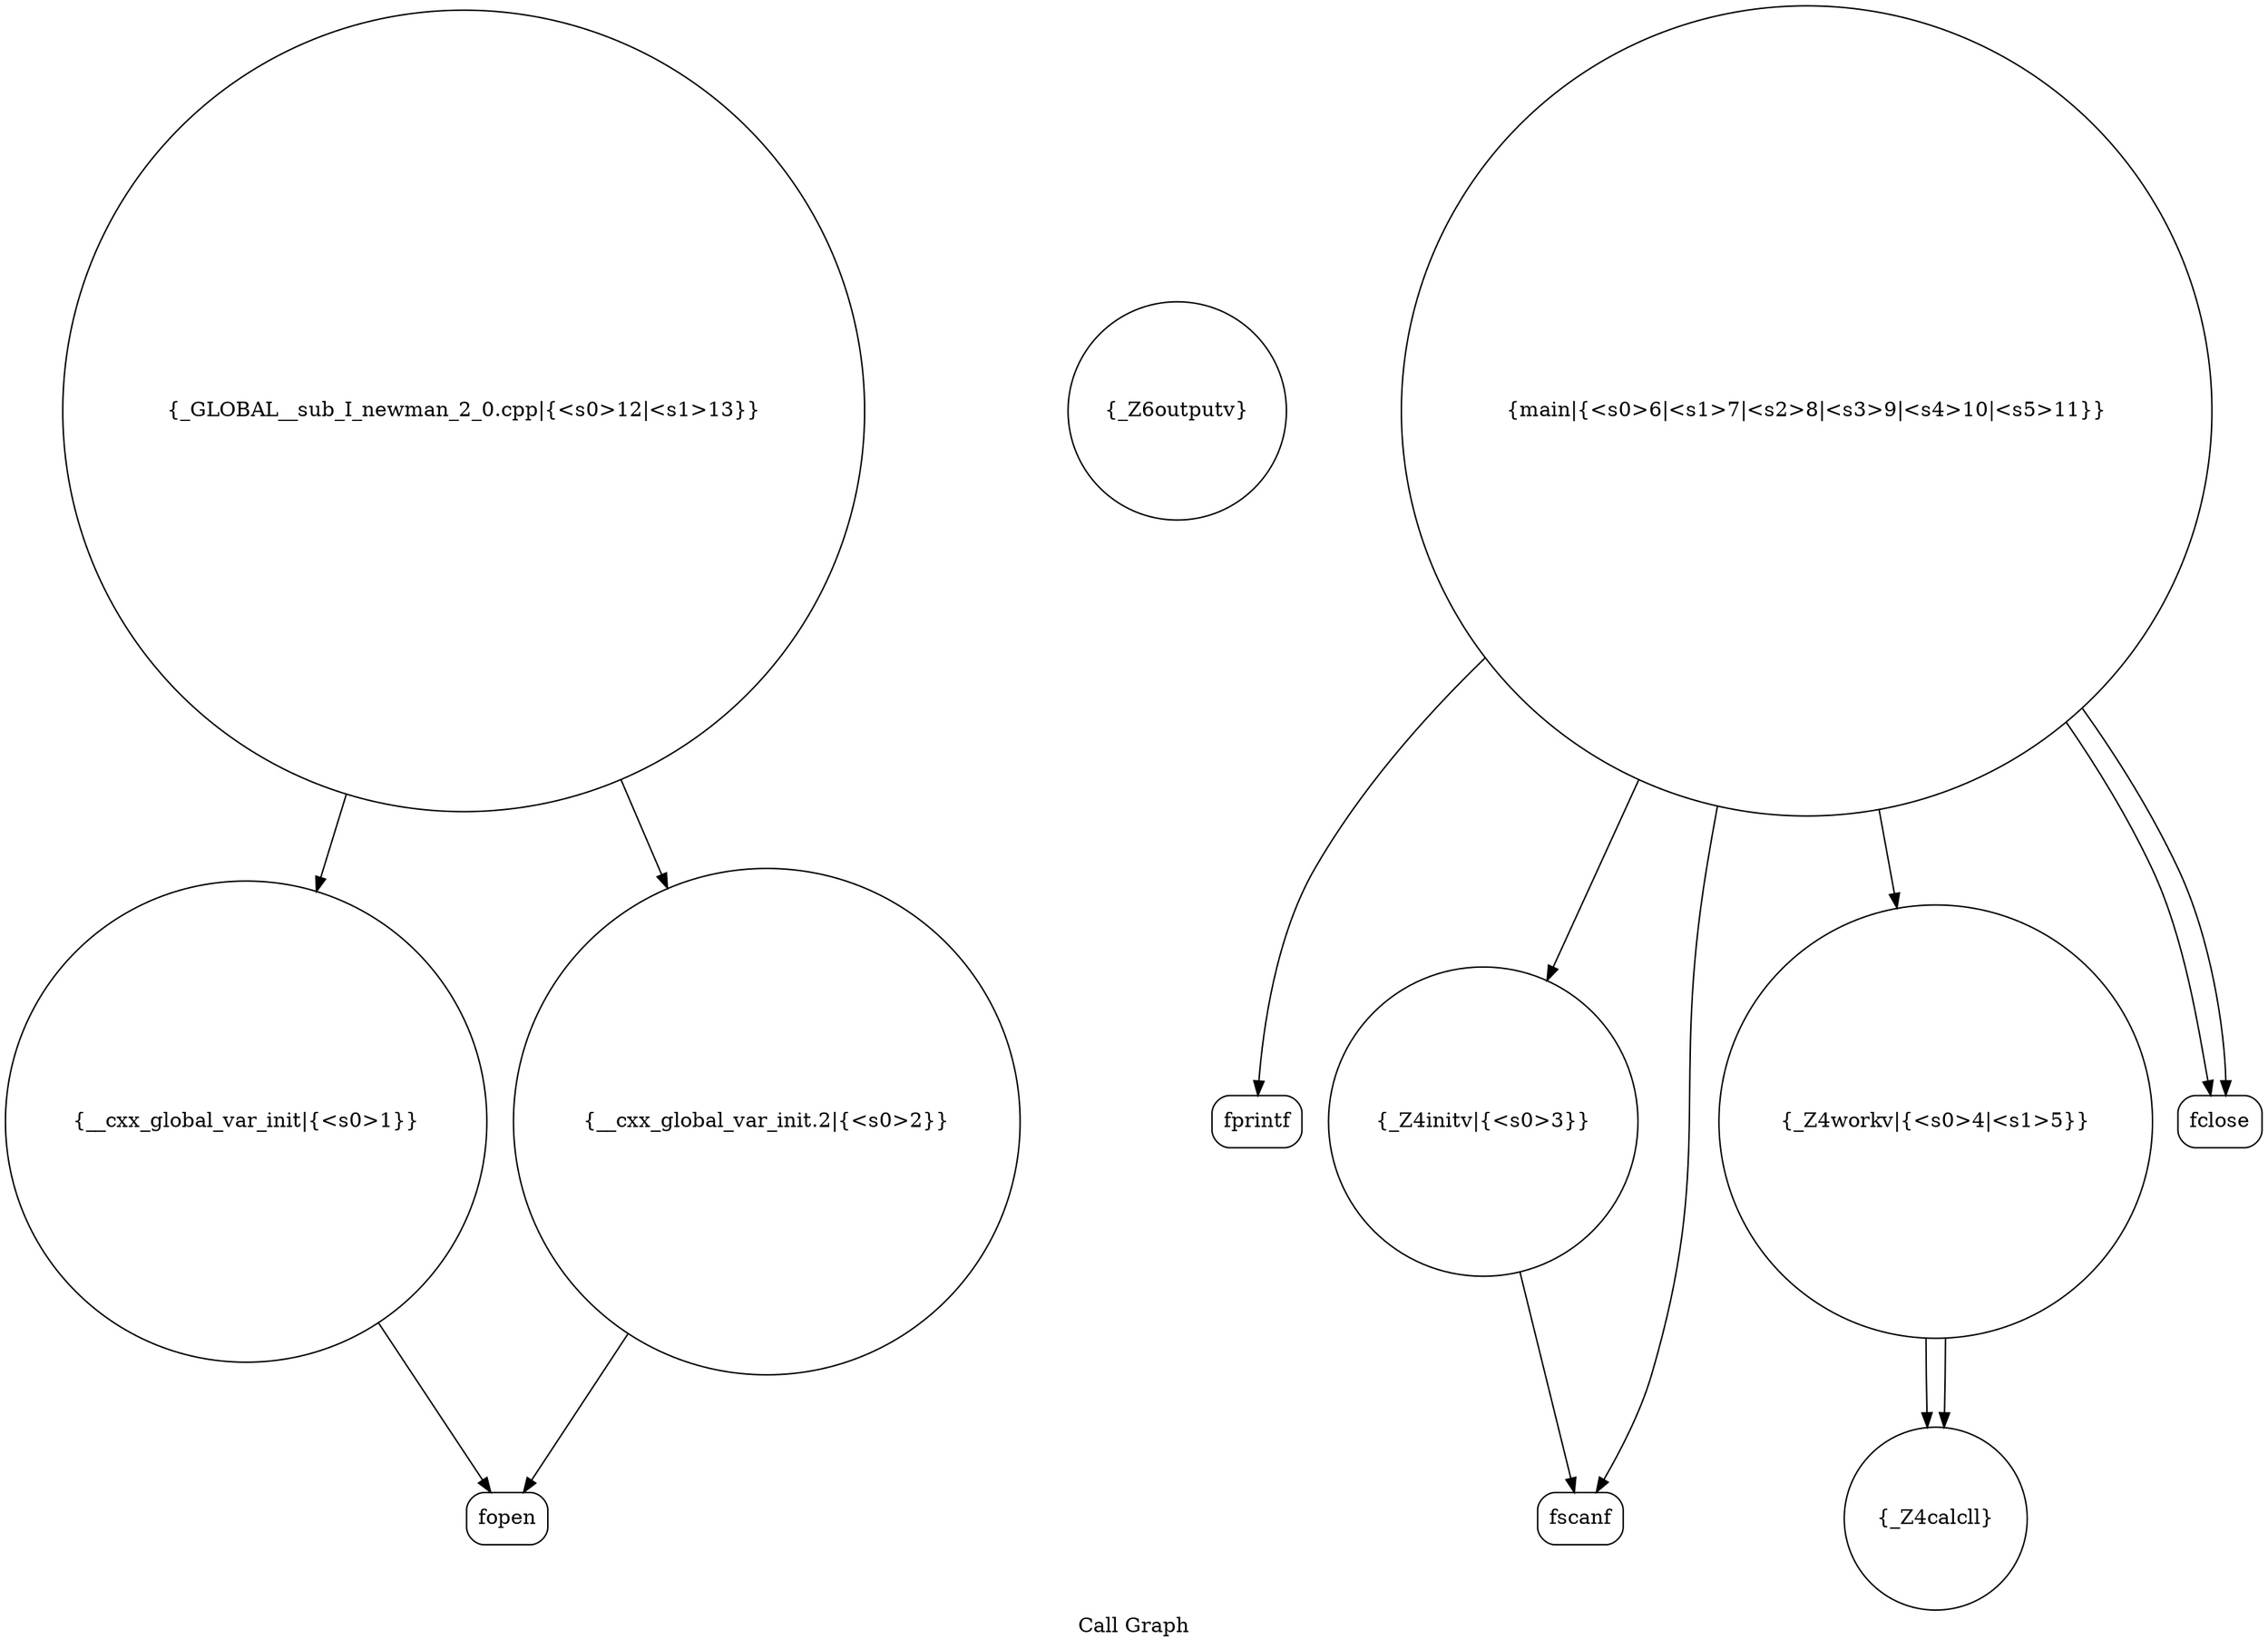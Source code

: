 digraph "Call Graph" {
	label="Call Graph";

	Node0x56545cd49550 [shape=record,shape=circle,label="{__cxx_global_var_init|{<s0>1}}"];
	Node0x56545cd49550:s0 -> Node0x56545cd499e0[color=black];
	Node0x56545cd49ce0 [shape=record,shape=circle,label="{_Z6outputv}"];
	Node0x56545cd49a60 [shape=record,shape=circle,label="{__cxx_global_var_init.2|{<s0>2}}"];
	Node0x56545cd49a60:s0 -> Node0x56545cd499e0[color=black];
	Node0x56545cd49de0 [shape=record,shape=Mrecord,label="{fprintf}"];
	Node0x56545cd49b60 [shape=record,shape=circle,label="{_Z4initv|{<s0>3}}"];
	Node0x56545cd49b60:s0 -> Node0x56545cd49be0[color=black];
	Node0x56545cd49ee0 [shape=record,shape=circle,label="{_GLOBAL__sub_I_newman_2_0.cpp|{<s0>12|<s1>13}}"];
	Node0x56545cd49ee0:s0 -> Node0x56545cd49550[color=black];
	Node0x56545cd49ee0:s1 -> Node0x56545cd49a60[color=black];
	Node0x56545cd49c60 [shape=record,shape=circle,label="{_Z4workv|{<s0>4|<s1>5}}"];
	Node0x56545cd49c60:s0 -> Node0x56545cd49ae0[color=black];
	Node0x56545cd49c60:s1 -> Node0x56545cd49ae0[color=black];
	Node0x56545cd499e0 [shape=record,shape=Mrecord,label="{fopen}"];
	Node0x56545cd49d60 [shape=record,shape=circle,label="{main|{<s0>6|<s1>7|<s2>8|<s3>9|<s4>10|<s5>11}}"];
	Node0x56545cd49d60:s0 -> Node0x56545cd49be0[color=black];
	Node0x56545cd49d60:s1 -> Node0x56545cd49b60[color=black];
	Node0x56545cd49d60:s2 -> Node0x56545cd49c60[color=black];
	Node0x56545cd49d60:s3 -> Node0x56545cd49de0[color=black];
	Node0x56545cd49d60:s4 -> Node0x56545cd49e60[color=black];
	Node0x56545cd49d60:s5 -> Node0x56545cd49e60[color=black];
	Node0x56545cd49ae0 [shape=record,shape=circle,label="{_Z4calcll}"];
	Node0x56545cd49e60 [shape=record,shape=Mrecord,label="{fclose}"];
	Node0x56545cd49be0 [shape=record,shape=Mrecord,label="{fscanf}"];
}
